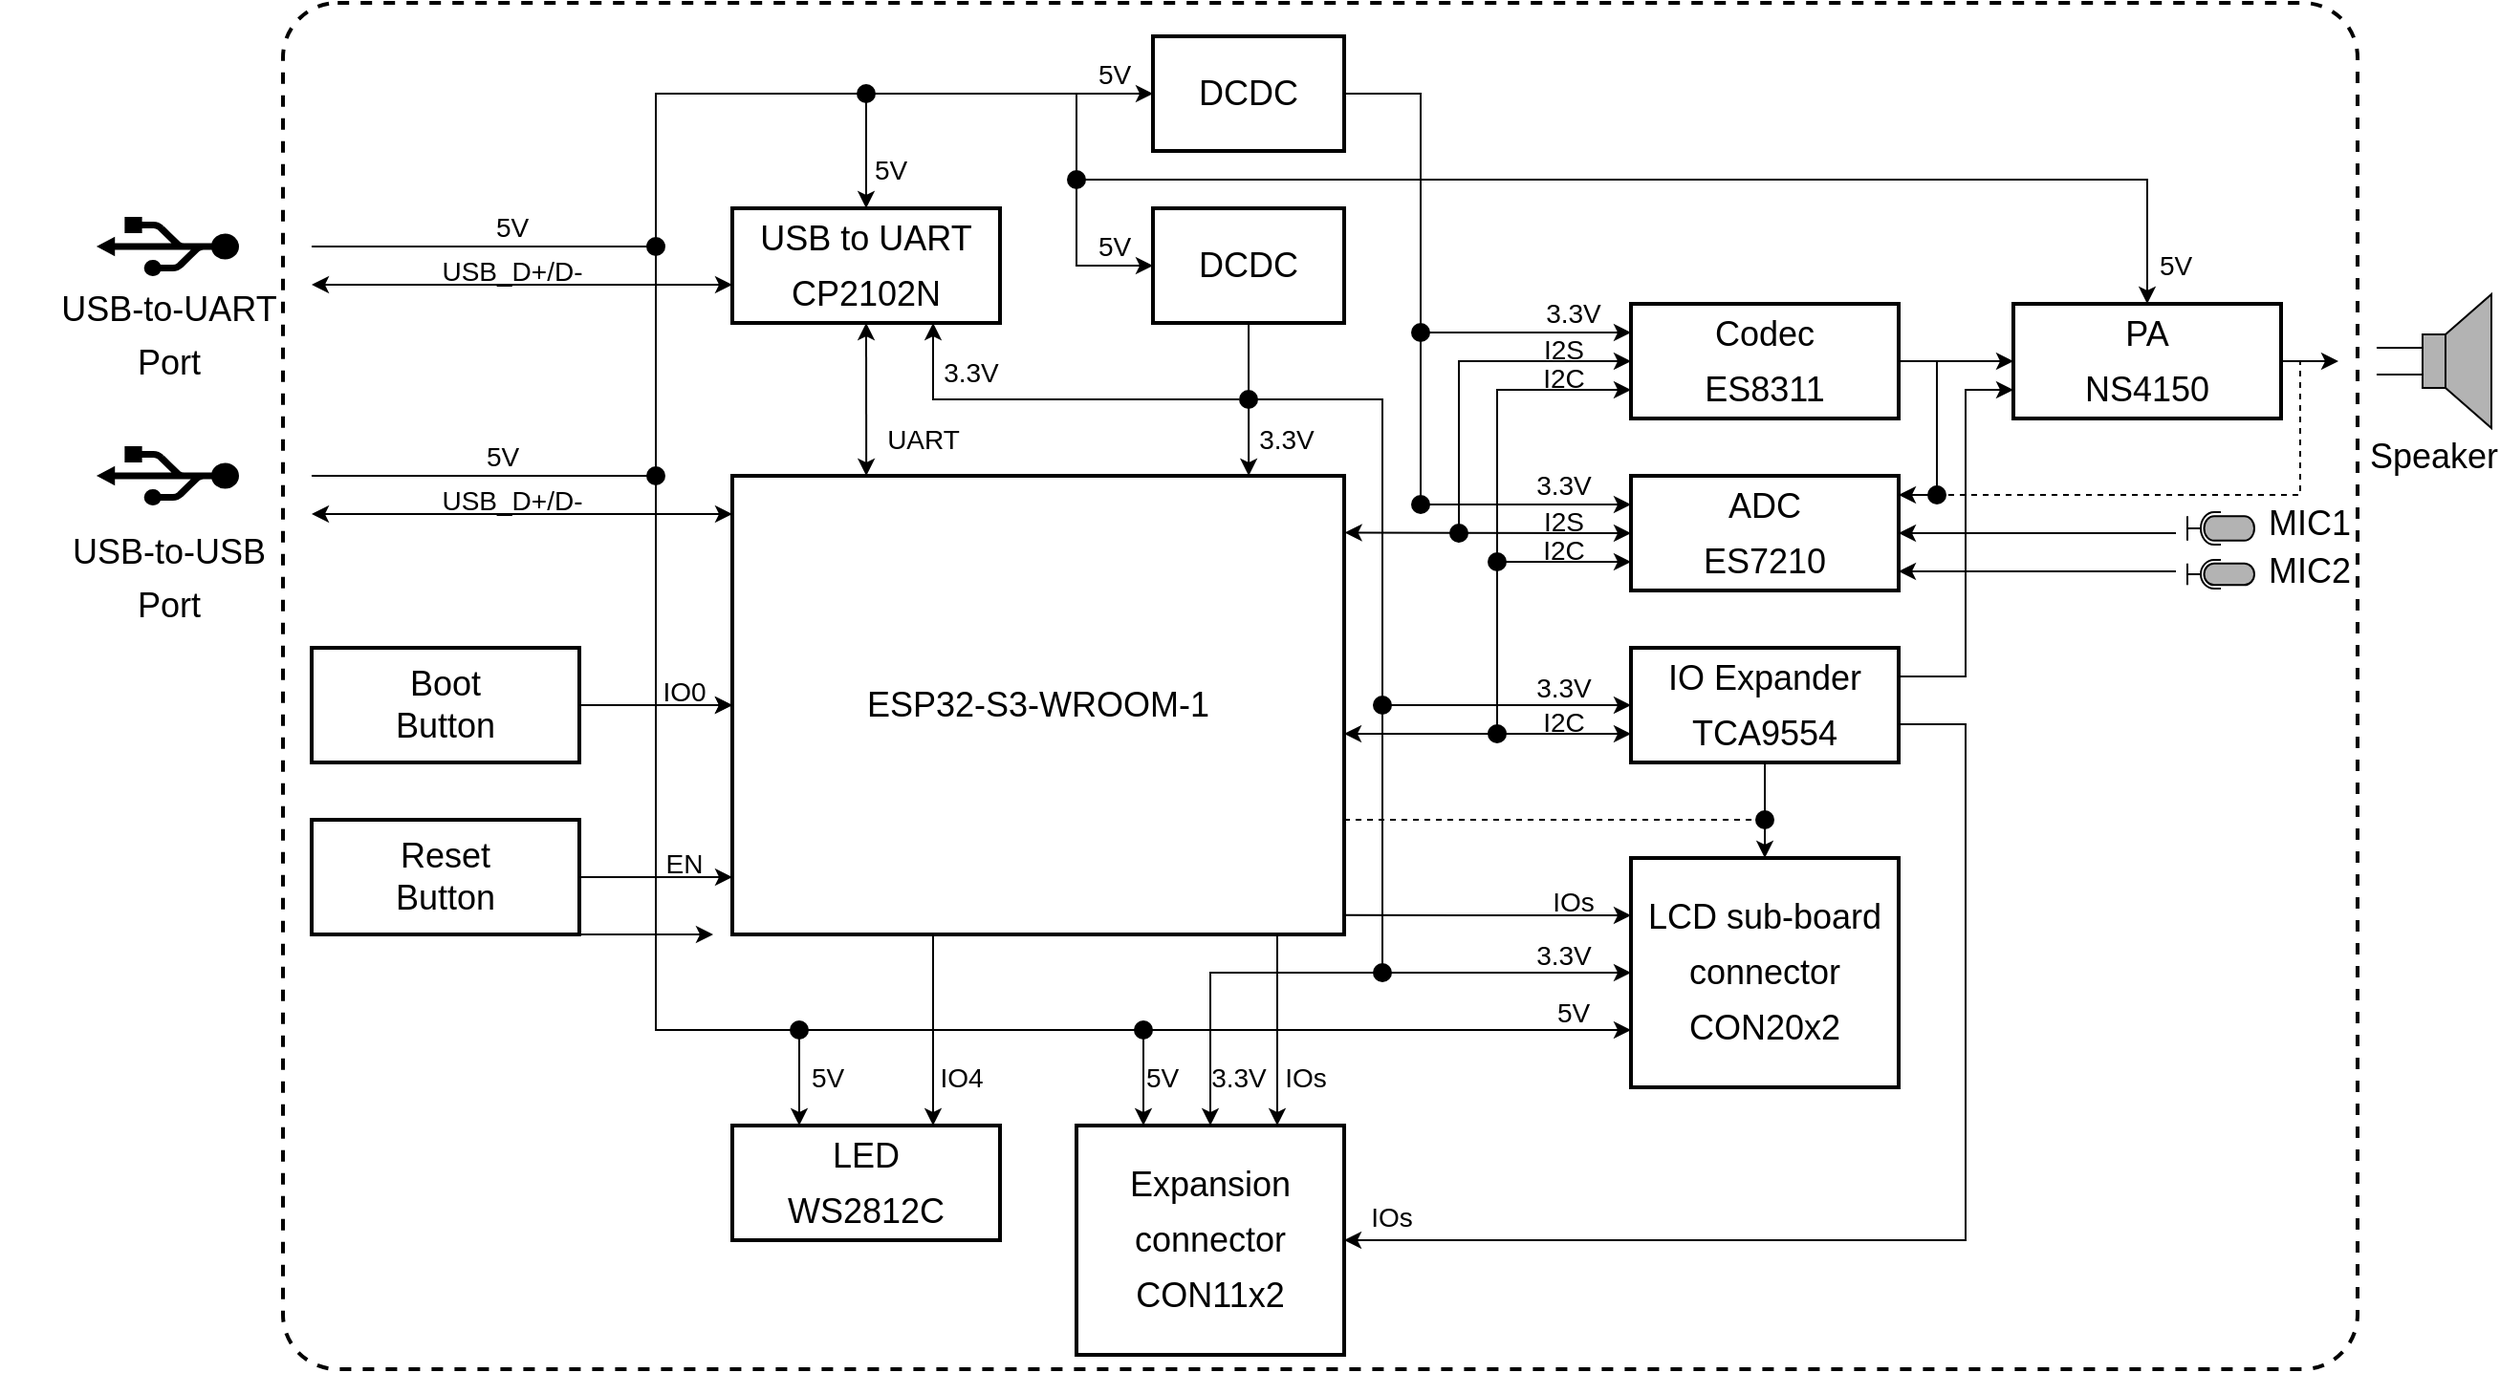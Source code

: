 <mxfile>
    <diagram id="HYrvO5Fi4T7YHE_qCGP1" name="Page-1">
        <mxGraphModel dx="1563" dy="1573" grid="1" gridSize="5" guides="1" tooltips="1" connect="1" arrows="1" fold="1" page="1" pageScale="1" pageWidth="827" pageHeight="1169" background="#ffffff" math="0" shadow="0">
            <root>
                <mxCell id="0"/>
                <mxCell id="1" parent="0"/>
                <mxCell id="164" value="" style="rounded=1;whiteSpace=wrap;html=1;shadow=0;labelBackgroundColor=#FFFFFF;labelBorderColor=default;sketch=0;fontSize=23;fontColor=#000000;strokeColor=#000000;strokeWidth=2;fillColor=none;dashed=1;arcSize=4;" vertex="1" parent="1">
                    <mxGeometry x="5" y="-87.5" width="1085" height="715" as="geometry"/>
                </mxCell>
                <mxCell id="2" value="&lt;font style=&quot;font-size: 18px&quot;&gt;ESP32-S3-WROOM-1&lt;/font&gt;" style="rounded=0;whiteSpace=wrap;html=1;fontColor=#000000;fillColor=#FFFFFF;strokeColor=#000000;strokeWidth=2;" parent="1" vertex="1">
                    <mxGeometry x="240" y="160" width="320" height="240" as="geometry"/>
                </mxCell>
                <mxCell id="4" value="&lt;font style=&quot;font-size: 18px ; line-height: 1.6&quot;&gt;Expansion connector&lt;br&gt;CON11x2&lt;br&gt;&lt;/font&gt;" style="rounded=0;whiteSpace=wrap;html=1;fontColor=#000000;fillColor=#FFFFFF;strokeColor=#000000;strokeWidth=2;" vertex="1" parent="1">
                    <mxGeometry x="420" y="500" width="140" height="120" as="geometry"/>
                </mxCell>
                <mxCell id="6" value="&lt;font style=&quot;font-size: 18px ; line-height: 1.6&quot;&gt;LED&lt;br&gt;WS2812C&lt;br&gt;&lt;/font&gt;" style="rounded=0;whiteSpace=wrap;html=1;fontColor=#000000;fillColor=#FFFFFF;strokeColor=#000000;strokeWidth=2;" vertex="1" parent="1">
                    <mxGeometry x="240" y="500" width="140" height="60" as="geometry"/>
                </mxCell>
                <mxCell id="95" style="edgeStyle=none;html=1;exitX=1;exitY=0.5;exitDx=0;exitDy=0;entryX=0;entryY=0.875;entryDx=0;entryDy=0;entryPerimeter=0;fontSize=18;fontColor=#000000;" edge="1" parent="1">
                    <mxGeometry relative="1" as="geometry">
                        <mxPoint x="110" y="400" as="sourcePoint"/>
                        <mxPoint x="230" y="400" as="targetPoint"/>
                    </mxGeometry>
                </mxCell>
                <mxCell id="149" style="edgeStyle=none;rounded=0;html=1;entryX=0;entryY=0.875;entryDx=0;entryDy=0;entryPerimeter=0;fontSize=23;fontColor=#000000;startArrow=none;startFill=0;strokeColor=#000000;" edge="1" parent="1" source="8" target="2">
                    <mxGeometry relative="1" as="geometry"/>
                </mxCell>
                <mxCell id="8" value="&lt;font style=&quot;font-size: 18px&quot;&gt;Reset&lt;br&gt;Button&lt;br&gt;&lt;/font&gt;" style="rounded=0;whiteSpace=wrap;html=1;fontColor=#000000;fillColor=#FFFFFF;strokeColor=#000000;strokeWidth=2;" vertex="1" parent="1">
                    <mxGeometry x="20" y="340" width="140" height="60" as="geometry"/>
                </mxCell>
                <mxCell id="93" style="edgeStyle=none;html=1;exitX=1;exitY=0.5;exitDx=0;exitDy=0;entryX=0;entryY=0.5;entryDx=0;entryDy=0;fontSize=18;fontColor=#000000;" edge="1" parent="1" source="9" target="2">
                    <mxGeometry relative="1" as="geometry"/>
                </mxCell>
                <mxCell id="148" style="edgeStyle=none;rounded=0;html=1;fontSize=23;fontColor=#000000;startArrow=none;startFill=0;strokeColor=#000000;" edge="1" parent="1" source="9">
                    <mxGeometry relative="1" as="geometry">
                        <mxPoint x="240" y="280" as="targetPoint"/>
                    </mxGeometry>
                </mxCell>
                <mxCell id="9" value="&lt;font style=&quot;font-size: 18px&quot;&gt;Boot&lt;br&gt;Button&lt;br&gt;&lt;/font&gt;" style="rounded=0;whiteSpace=wrap;html=1;fillColor=#FFFFFF;strokeColor=#000000;fontColor=#000000;strokeWidth=2;" vertex="1" parent="1">
                    <mxGeometry x="20" y="250" width="140" height="60" as="geometry"/>
                </mxCell>
                <mxCell id="12" value="&lt;font style=&quot;font-size: 18px ; line-height: 1.6&quot;&gt;USB to UART&lt;br&gt;CP2102N&lt;br&gt;&lt;/font&gt;" style="rounded=0;whiteSpace=wrap;html=1;fontColor=#000000;fillColor=#FFFFFF;strokeColor=#000000;strokeWidth=2;" vertex="1" parent="1">
                    <mxGeometry x="240" y="20" width="140" height="60" as="geometry"/>
                </mxCell>
                <mxCell id="118" style="edgeStyle=none;rounded=0;html=1;entryX=0;entryY=0.5;entryDx=0;entryDy=0;fontSize=18;fontColor=#000000;startArrow=none;startFill=0;strokeColor=#000000;" edge="1" parent="1" source="13" target="75">
                    <mxGeometry relative="1" as="geometry"/>
                </mxCell>
                <mxCell id="13" value="&lt;font style=&quot;font-size: 18px ; line-height: 1.6&quot;&gt;Codec&lt;br&gt;ES8311&lt;br&gt;&lt;/font&gt;" style="rounded=0;whiteSpace=wrap;html=1;fontColor=#000000;fillColor=#FFFFFF;strokeColor=#000000;strokeWidth=2;" vertex="1" parent="1">
                    <mxGeometry x="710" y="70" width="140" height="60" as="geometry"/>
                </mxCell>
                <mxCell id="74" value="&lt;font style=&quot;font-size: 18px ; line-height: 1.6&quot;&gt;ADC&lt;br&gt;ES7210&lt;br&gt;&lt;/font&gt;" style="rounded=0;whiteSpace=wrap;html=1;fontColor=#000000;fillColor=#FFFFFF;strokeColor=#000000;strokeWidth=2;" vertex="1" parent="1">
                    <mxGeometry x="710" y="160" width="140" height="60" as="geometry"/>
                </mxCell>
                <mxCell id="138" style="edgeStyle=none;rounded=0;html=1;fontSize=23;fontColor=#000000;startArrow=none;startFill=0;strokeColor=#000000;" edge="1" parent="1" source="75">
                    <mxGeometry relative="1" as="geometry">
                        <mxPoint x="1080" y="100" as="targetPoint"/>
                    </mxGeometry>
                </mxCell>
                <mxCell id="75" value="&lt;font style=&quot;font-size: 18px ; line-height: 1.6&quot;&gt;PA&lt;br&gt;NS4150&lt;br&gt;&lt;/font&gt;" style="rounded=0;whiteSpace=wrap;html=1;fontColor=#000000;fillColor=#FFFFFF;strokeColor=#000000;strokeWidth=2;" vertex="1" parent="1">
                    <mxGeometry x="910" y="70" width="140" height="60" as="geometry"/>
                </mxCell>
                <mxCell id="77" value="" style="pointerEvents=1;verticalLabelPosition=bottom;shadow=0;dashed=0;align=center;html=1;verticalAlign=top;shape=mxgraph.electrical.electro-mechanical.loudspeaker;fontSize=18;fontColor=#000000;fillColor=#B3B3B3;strokeColor=#000000;" vertex="1" parent="1">
                    <mxGeometry x="1100" y="65" width="60" height="70" as="geometry"/>
                </mxCell>
                <mxCell id="121" style="edgeStyle=none;rounded=0;html=1;fontSize=18;fontColor=#000000;startArrow=none;startFill=0;strokeColor=#000000;" edge="1" parent="1">
                    <mxGeometry relative="1" as="geometry">
                        <mxPoint x="995" y="190" as="sourcePoint"/>
                        <mxPoint x="850" y="190" as="targetPoint"/>
                        <Array as="points">
                            <mxPoint x="980" y="190"/>
                            <mxPoint x="970" y="190"/>
                        </Array>
                    </mxGeometry>
                </mxCell>
                <mxCell id="80" value="" style="html=1;verticalLabelPosition=top;align=center;labelBackgroundColor=#ffffff;verticalAlign=bottom;strokeWidth=1;shadow=0;dashed=0;shape=mxgraph.ios7.icons.microphone;fontSize=18;fontColor=#000000;strokeColor=#000000;fillColor=#B3B3B3;labelPosition=center;rotation=90;" vertex="1" parent="1">
                    <mxGeometry x="1010" y="170" width="17" height="35" as="geometry"/>
                </mxCell>
                <mxCell id="122" style="edgeStyle=none;rounded=0;html=1;fontSize=18;fontColor=#000000;startArrow=none;startFill=0;strokeColor=#000000;" edge="1" parent="1">
                    <mxGeometry relative="1" as="geometry">
                        <mxPoint x="990" y="210" as="sourcePoint"/>
                        <mxPoint x="850" y="210" as="targetPoint"/>
                        <Array as="points">
                            <mxPoint x="995" y="210"/>
                            <mxPoint x="990" y="210"/>
                            <mxPoint x="940" y="210"/>
                        </Array>
                    </mxGeometry>
                </mxCell>
                <mxCell id="82" value="" style="html=1;verticalLabelPosition=middle;align=left;labelBackgroundColor=#ffffff;verticalAlign=middle;strokeWidth=1;shadow=0;dashed=0;shape=mxgraph.ios7.icons.microphone;fontSize=18;fontColor=#000000;strokeColor=#000000;fillColor=#B3B3B3;sketch=0;labelPosition=right;rotation=90;" vertex="1" parent="1">
                    <mxGeometry x="1011" y="194" width="15" height="35" as="geometry"/>
                </mxCell>
                <mxCell id="129" style="edgeStyle=none;rounded=0;html=1;exitX=1;exitY=0.25;exitDx=0;exitDy=0;entryX=0;entryY=0.75;entryDx=0;entryDy=0;fontSize=18;fontColor=#000000;startArrow=none;startFill=0;strokeColor=#000000;" edge="1" parent="1" source="83" target="75">
                    <mxGeometry relative="1" as="geometry">
                        <Array as="points">
                            <mxPoint x="885" y="265"/>
                            <mxPoint x="885" y="115"/>
                        </Array>
                    </mxGeometry>
                </mxCell>
                <mxCell id="83" value="&lt;font style=&quot;font-size: 18px ; line-height: 1.6&quot;&gt;IO Expander&lt;br&gt;TCA9554&lt;br&gt;&lt;/font&gt;" style="rounded=0;whiteSpace=wrap;html=1;fontColor=#000000;fillColor=#FFFFFF;strokeColor=#000000;strokeWidth=2;" vertex="1" parent="1">
                    <mxGeometry x="710" y="250" width="140" height="60" as="geometry"/>
                </mxCell>
                <mxCell id="84" value="&lt;font style=&quot;font-size: 18px ; line-height: 1.6&quot;&gt;LCD sub-board connector&lt;br&gt;CON20x2&lt;br&gt;&lt;/font&gt;" style="rounded=0;whiteSpace=wrap;html=1;fontColor=#000000;fillColor=#FFFFFF;strokeColor=#000000;strokeWidth=2;" vertex="1" parent="1">
                    <mxGeometry x="710" y="360" width="140" height="120" as="geometry"/>
                </mxCell>
                <mxCell id="157" style="edgeStyle=none;rounded=0;html=1;fontSize=23;fontColor=#000000;startArrow=none;startFill=0;strokeColor=#000000;entryX=0.844;entryY=0;entryDx=0;entryDy=0;entryPerimeter=0;" edge="1" parent="1" source="96" target="2">
                    <mxGeometry relative="1" as="geometry">
                        <mxPoint x="510" y="150" as="targetPoint"/>
                    </mxGeometry>
                </mxCell>
                <mxCell id="96" value="&lt;font style=&quot;font-size: 18px ; line-height: 1.6&quot;&gt;DCDC&lt;br&gt;&lt;/font&gt;" style="rounded=0;whiteSpace=wrap;html=1;fontColor=#000000;fillColor=#FFFFFF;strokeColor=#000000;strokeWidth=2;" vertex="1" parent="1">
                    <mxGeometry x="460" y="20" width="100" height="60" as="geometry"/>
                </mxCell>
                <mxCell id="97" value="&lt;font style=&quot;font-size: 18px ; line-height: 1.6&quot;&gt;DCDC&lt;br&gt;&lt;/font&gt;" style="rounded=0;whiteSpace=wrap;html=1;fontColor=#000000;fillColor=#FFFFFF;strokeColor=#000000;strokeWidth=2;" vertex="1" parent="1">
                    <mxGeometry x="460" y="-70" width="100" height="60" as="geometry"/>
                </mxCell>
                <mxCell id="92" value="" style="shape=mxgraph.signs.tech.usb;html=1;pointerEvents=1;verticalLabelPosition=middle;verticalAlign=middle;align=right;labelBackgroundColor=none;fontSize=18;rotation=-90;labelPosition=left;fontColor=#000000;strokeColor=#000000;fillColor=#000000;" vertex="1" parent="1">
                    <mxGeometry x="-70" y="123.5" width="30" height="73" as="geometry"/>
                </mxCell>
                <mxCell id="104" value="" style="endArrow=classic;html=1;fontSize=18;fontColor=#000000;strokeColor=#000000;entryX=0;entryY=0.125;entryDx=0;entryDy=0;entryPerimeter=0;startArrow=classic;startFill=1;" edge="1" parent="1">
                    <mxGeometry width="50" height="50" relative="1" as="geometry">
                        <mxPoint x="20" y="60" as="sourcePoint"/>
                        <mxPoint x="240" y="60.0" as="targetPoint"/>
                    </mxGeometry>
                </mxCell>
                <mxCell id="105" value="" style="endArrow=classic;html=1;fontSize=18;fontColor=#000000;strokeColor=#000000;entryX=0;entryY=0.125;entryDx=0;entryDy=0;entryPerimeter=0;startArrow=classic;startFill=1;" edge="1" parent="1">
                    <mxGeometry width="50" height="50" relative="1" as="geometry">
                        <mxPoint x="20" y="180" as="sourcePoint"/>
                        <mxPoint x="240" y="180" as="targetPoint"/>
                    </mxGeometry>
                </mxCell>
                <mxCell id="107" value="" style="endArrow=classic;startArrow=classic;html=1;fontSize=18;fontColor=#000000;strokeColor=#000000;exitX=0.219;exitY=0;exitDx=0;exitDy=0;exitPerimeter=0;" edge="1" parent="1" source="2">
                    <mxGeometry width="50" height="50" relative="1" as="geometry">
                        <mxPoint x="260" y="130" as="sourcePoint"/>
                        <mxPoint x="310" y="80" as="targetPoint"/>
                    </mxGeometry>
                </mxCell>
                <mxCell id="111" value="" style="endArrow=classic;startArrow=classic;html=1;fontSize=18;fontColor=#000000;strokeColor=#000000;entryX=0;entryY=0.75;entryDx=0;entryDy=0;" edge="1" parent="1" target="83">
                    <mxGeometry width="50" height="50" relative="1" as="geometry">
                        <mxPoint x="560" y="295" as="sourcePoint"/>
                        <mxPoint x="680" y="290" as="targetPoint"/>
                    </mxGeometry>
                </mxCell>
                <mxCell id="114" value="" style="endArrow=classic;html=1;rounded=0;fontSize=18;fontColor=#000000;strokeColor=#000000;entryX=0;entryY=0.75;entryDx=0;entryDy=0;" edge="1" parent="1" target="74">
                    <mxGeometry width="50" height="50" relative="1" as="geometry">
                        <mxPoint x="640" y="295" as="sourcePoint"/>
                        <mxPoint x="710" y="210" as="targetPoint"/>
                        <Array as="points">
                            <mxPoint x="640" y="205"/>
                            <mxPoint x="670" y="205"/>
                        </Array>
                    </mxGeometry>
                </mxCell>
                <mxCell id="115" value="" style="endArrow=classic;html=1;rounded=0;fontSize=18;fontColor=#000000;strokeColor=#000000;entryX=0;entryY=0.75;entryDx=0;entryDy=0;" edge="1" parent="1" target="13">
                    <mxGeometry width="50" height="50" relative="1" as="geometry">
                        <mxPoint x="640" y="210" as="sourcePoint"/>
                        <mxPoint x="705" y="120" as="targetPoint"/>
                        <Array as="points">
                            <mxPoint x="640" y="115"/>
                        </Array>
                    </mxGeometry>
                </mxCell>
                <mxCell id="116" value="" style="endArrow=classic;startArrow=classic;html=1;rounded=0;fontSize=18;fontColor=#000000;strokeColor=#000000;exitX=1.001;exitY=0.124;exitDx=0;exitDy=0;exitPerimeter=0;entryX=0;entryY=0.5;entryDx=0;entryDy=0;" edge="1" parent="1" source="2" target="74">
                    <mxGeometry width="50" height="50" relative="1" as="geometry">
                        <mxPoint x="560" y="184" as="sourcePoint"/>
                        <mxPoint x="705" y="190" as="targetPoint"/>
                    </mxGeometry>
                </mxCell>
                <mxCell id="117" value="" style="endArrow=classic;html=1;rounded=0;fontSize=18;fontColor=#000000;strokeColor=#000000;entryX=0;entryY=0.5;entryDx=0;entryDy=0;" edge="1" parent="1" target="13">
                    <mxGeometry width="50" height="50" relative="1" as="geometry">
                        <mxPoint x="620" y="190" as="sourcePoint"/>
                        <mxPoint x="620" y="130" as="targetPoint"/>
                        <Array as="points">
                            <mxPoint x="620" y="100"/>
                        </Array>
                    </mxGeometry>
                </mxCell>
                <mxCell id="119" value="" style="endArrow=classic;html=1;rounded=0;fontSize=18;fontColor=#000000;strokeColor=#000000;startArrow=none;" edge="1" parent="1" source="189">
                    <mxGeometry width="50" height="50" relative="1" as="geometry">
                        <mxPoint x="870" y="100" as="sourcePoint"/>
                        <mxPoint x="850" y="170" as="targetPoint"/>
                        <Array as="points">
                            <mxPoint x="870" y="140"/>
                            <mxPoint x="870" y="170"/>
                        </Array>
                    </mxGeometry>
                </mxCell>
                <mxCell id="124" value="" style="endArrow=none;dashed=1;html=1;rounded=0;fontSize=18;fontColor=#000000;strokeColor=#000000;" edge="1" parent="1">
                    <mxGeometry width="50" height="50" relative="1" as="geometry">
                        <mxPoint x="870" y="170" as="sourcePoint"/>
                        <mxPoint x="1060" y="100" as="targetPoint"/>
                        <Array as="points">
                            <mxPoint x="1060" y="170"/>
                        </Array>
                    </mxGeometry>
                </mxCell>
                <mxCell id="136" value="" style="shape=ellipse;fillColor=#000000;strokeColor=none;html=1;sketch=0;shadow=0;labelBackgroundColor=#FFFFFF;labelBorderColor=default;fontSize=23;fontColor=#000000;" vertex="1" parent="1">
                    <mxGeometry x="595" y="80" width="10" height="10" as="geometry"/>
                </mxCell>
                <mxCell id="140" value="" style="endArrow=classic;html=1;rounded=0;fontSize=23;fontColor=#000000;strokeColor=#000000;entryX=0;entryY=0.25;entryDx=0;entryDy=0;exitX=1.001;exitY=0.958;exitDx=0;exitDy=0;exitPerimeter=0;" edge="1" parent="1" source="2" target="84">
                    <mxGeometry width="50" height="50" relative="1" as="geometry">
                        <mxPoint x="560" y="380" as="sourcePoint"/>
                        <mxPoint x="710" y="380" as="targetPoint"/>
                    </mxGeometry>
                </mxCell>
                <mxCell id="141" value="" style="endArrow=classic;html=1;rounded=0;fontSize=23;fontColor=#000000;strokeColor=#000000;entryX=0.5;entryY=0;entryDx=0;entryDy=0;" edge="1" parent="1" target="84">
                    <mxGeometry width="50" height="50" relative="1" as="geometry">
                        <mxPoint x="780" y="310" as="sourcePoint"/>
                        <mxPoint x="900" y="310.04" as="targetPoint"/>
                    </mxGeometry>
                </mxCell>
                <mxCell id="142" value="" style="endArrow=none;dashed=1;html=1;rounded=0;fontSize=23;fontColor=#000000;strokeColor=#000000;exitX=1;exitY=0.75;exitDx=0;exitDy=0;" edge="1" parent="1" source="2" target="182">
                    <mxGeometry width="50" height="50" relative="1" as="geometry">
                        <mxPoint x="560" y="339.5" as="sourcePoint"/>
                        <mxPoint x="770" y="340" as="targetPoint"/>
                    </mxGeometry>
                </mxCell>
                <mxCell id="143" value="" style="endArrow=classic;html=1;rounded=0;fontSize=23;fontColor=#000000;strokeColor=#000000;entryX=1;entryY=0.5;entryDx=0;entryDy=0;" edge="1" parent="1" target="4">
                    <mxGeometry width="50" height="50" relative="1" as="geometry">
                        <mxPoint x="850" y="290" as="sourcePoint"/>
                        <mxPoint x="940" y="290.04" as="targetPoint"/>
                        <Array as="points">
                            <mxPoint x="850" y="290"/>
                            <mxPoint x="885" y="290"/>
                            <mxPoint x="885" y="560"/>
                        </Array>
                    </mxGeometry>
                </mxCell>
                <mxCell id="146" value="" style="endArrow=classic;html=1;rounded=0;fontSize=23;fontColor=#000000;strokeColor=#000000;entryX=0.75;entryY=0;entryDx=0;entryDy=0;exitX=0.25;exitY=1;exitDx=0;exitDy=0;" edge="1" parent="1" source="2" target="6">
                    <mxGeometry width="50" height="50" relative="1" as="geometry">
                        <mxPoint x="310" y="410" as="sourcePoint"/>
                        <mxPoint x="380" y="420" as="targetPoint"/>
                        <Array as="points">
                            <mxPoint x="345" y="400"/>
                        </Array>
                    </mxGeometry>
                </mxCell>
                <mxCell id="147" value="" style="endArrow=classic;html=1;rounded=0;fontSize=23;fontColor=#000000;strokeColor=#000000;entryX=0.75;entryY=0;entryDx=0;entryDy=0;exitX=0.75;exitY=1;exitDx=0;exitDy=0;" edge="1" parent="1" source="2" target="4">
                    <mxGeometry width="50" height="50" relative="1" as="geometry">
                        <mxPoint x="430" y="430" as="sourcePoint"/>
                        <mxPoint x="470" y="430" as="targetPoint"/>
                        <Array as="points">
                            <mxPoint x="490" y="400"/>
                            <mxPoint x="525" y="400"/>
                        </Array>
                    </mxGeometry>
                </mxCell>
                <mxCell id="150" value="" style="endArrow=classic;html=1;rounded=0;fontSize=23;fontColor=#000000;strokeColor=#000000;entryX=0;entryY=0.5;entryDx=0;entryDy=0;" edge="1" parent="1" target="96">
                    <mxGeometry width="50" height="50" relative="1" as="geometry">
                        <mxPoint x="20" y="160" as="sourcePoint"/>
                        <mxPoint x="30" y="110" as="targetPoint"/>
                        <Array as="points">
                            <mxPoint x="200" y="160"/>
                            <mxPoint x="200" y="-40"/>
                            <mxPoint x="420" y="-40"/>
                            <mxPoint x="420" y="50"/>
                        </Array>
                    </mxGeometry>
                </mxCell>
                <mxCell id="151" value="" style="endArrow=none;html=1;rounded=0;fontSize=23;fontColor=#000000;strokeColor=#000000;" edge="1" parent="1">
                    <mxGeometry width="50" height="50" relative="1" as="geometry">
                        <mxPoint x="20" y="40" as="sourcePoint"/>
                        <mxPoint x="200" y="40" as="targetPoint"/>
                    </mxGeometry>
                </mxCell>
                <mxCell id="152" value="" style="endArrow=classic;html=1;rounded=0;fontSize=23;fontColor=#000000;strokeColor=#000000;entryX=0;entryY=0.5;entryDx=0;entryDy=0;" edge="1" parent="1" target="97">
                    <mxGeometry width="50" height="50" relative="1" as="geometry">
                        <mxPoint x="420" y="-40" as="sourcePoint"/>
                        <mxPoint x="470" y="-90" as="targetPoint"/>
                    </mxGeometry>
                </mxCell>
                <mxCell id="153" value="" style="endArrow=classic;html=1;rounded=0;fontSize=23;fontColor=#000000;strokeColor=#000000;entryX=0;entryY=0.25;entryDx=0;entryDy=0;" edge="1" parent="1" target="74">
                    <mxGeometry width="50" height="50" relative="1" as="geometry">
                        <mxPoint x="560" y="-40" as="sourcePoint"/>
                        <mxPoint x="705" y="175" as="targetPoint"/>
                        <Array as="points">
                            <mxPoint x="600" y="-40"/>
                            <mxPoint x="600" y="175"/>
                        </Array>
                    </mxGeometry>
                </mxCell>
                <mxCell id="154" value="" style="endArrow=classic;html=1;rounded=0;fontSize=23;fontColor=#000000;strokeColor=#000000;entryX=0;entryY=0.25;entryDx=0;entryDy=0;" edge="1" parent="1" target="13">
                    <mxGeometry width="50" height="50" relative="1" as="geometry">
                        <mxPoint x="600" y="85" as="sourcePoint"/>
                        <mxPoint x="650" y="30" as="targetPoint"/>
                    </mxGeometry>
                </mxCell>
                <mxCell id="158" value="" style="endArrow=classic;html=1;rounded=0;fontSize=23;fontColor=#000000;strokeColor=#000000;entryX=0;entryY=0.75;entryDx=0;entryDy=0;" edge="1" parent="1" target="84">
                    <mxGeometry width="50" height="50" relative="1" as="geometry">
                        <mxPoint x="200" y="160" as="sourcePoint"/>
                        <mxPoint x="250" y="110" as="targetPoint"/>
                        <Array as="points">
                            <mxPoint x="200" y="450"/>
                        </Array>
                    </mxGeometry>
                </mxCell>
                <mxCell id="159" value="" style="endArrow=classic;html=1;rounded=0;fontSize=23;fontColor=#000000;strokeColor=#000000;entryX=0.25;entryY=0;entryDx=0;entryDy=0;" edge="1" parent="1" target="6">
                    <mxGeometry width="50" height="50" relative="1" as="geometry">
                        <mxPoint x="275" y="450" as="sourcePoint"/>
                        <mxPoint x="230" y="495" as="targetPoint"/>
                    </mxGeometry>
                </mxCell>
                <mxCell id="160" value="" style="endArrow=classic;html=1;rounded=0;fontSize=23;fontColor=#000000;strokeColor=#000000;entryX=0.25;entryY=0;entryDx=0;entryDy=0;" edge="1" parent="1" target="4">
                    <mxGeometry width="50" height="50" relative="1" as="geometry">
                        <mxPoint x="455" y="450" as="sourcePoint"/>
                        <mxPoint x="425" y="480" as="targetPoint"/>
                    </mxGeometry>
                </mxCell>
                <mxCell id="161" value="" style="endArrow=classic;html=1;rounded=0;fontSize=23;fontColor=#000000;strokeColor=#000000;entryX=0.5;entryY=0;entryDx=0;entryDy=0;" edge="1" parent="1" target="4">
                    <mxGeometry width="50" height="50" relative="1" as="geometry">
                        <mxPoint x="510" y="120" as="sourcePoint"/>
                        <mxPoint x="595" y="415" as="targetPoint"/>
                        <Array as="points">
                            <mxPoint x="580" y="120"/>
                            <mxPoint x="580" y="420"/>
                            <mxPoint x="490" y="420"/>
                        </Array>
                    </mxGeometry>
                </mxCell>
                <mxCell id="162" value="" style="endArrow=classic;html=1;rounded=0;fontSize=23;fontColor=#000000;strokeColor=#000000;entryX=0;entryY=0.5;entryDx=0;entryDy=0;" edge="1" parent="1" target="84">
                    <mxGeometry width="50" height="50" relative="1" as="geometry">
                        <mxPoint x="580" y="420" as="sourcePoint"/>
                        <mxPoint x="630" y="370" as="targetPoint"/>
                    </mxGeometry>
                </mxCell>
                <mxCell id="163" value="" style="endArrow=classic;html=1;rounded=0;fontSize=23;fontColor=#000000;strokeColor=#000000;entryX=0;entryY=0.5;entryDx=0;entryDy=0;" edge="1" parent="1" target="83">
                    <mxGeometry width="50" height="50" relative="1" as="geometry">
                        <mxPoint x="580" y="280" as="sourcePoint"/>
                        <mxPoint x="630" y="220" as="targetPoint"/>
                    </mxGeometry>
                </mxCell>
                <mxCell id="165" value="&lt;font style=&quot;font-size: 18px&quot;&gt;USB-to-UART&lt;br&gt;Port&lt;/font&gt;" style="text;html=1;strokeColor=none;fillColor=none;align=center;verticalAlign=middle;whiteSpace=wrap;rounded=0;shadow=0;dashed=1;labelBackgroundColor=none;labelBorderColor=none;sketch=0;fontSize=23;fontColor=#000000;" vertex="1" parent="1">
                    <mxGeometry x="-142.5" y="70" width="175" height="30" as="geometry"/>
                </mxCell>
                <mxCell id="166" value="&lt;font style=&quot;font-size: 18px&quot;&gt;USB-to-USB&lt;br&gt;Port&lt;/font&gt;" style="text;html=1;strokeColor=none;fillColor=none;align=center;verticalAlign=middle;whiteSpace=wrap;rounded=0;shadow=0;dashed=1;labelBackgroundColor=none;labelBorderColor=none;sketch=0;fontSize=23;fontColor=#000000;" vertex="1" parent="1">
                    <mxGeometry x="-142.5" y="196.5" width="175" height="30" as="geometry"/>
                </mxCell>
                <mxCell id="167" value="5V" style="text;html=1;strokeColor=none;fillColor=none;align=center;verticalAlign=middle;whiteSpace=wrap;rounded=0;shadow=0;dashed=1;labelBackgroundColor=none;labelBorderColor=none;sketch=0;fontSize=14;fontColor=#000000;" vertex="1" parent="1">
                    <mxGeometry x="425" y="-65" width="30" height="30" as="geometry"/>
                </mxCell>
                <mxCell id="172" value="" style="shape=ellipse;fillColor=#000000;strokeColor=none;html=1;sketch=0;shadow=0;labelBackgroundColor=#FFFFFF;labelBorderColor=default;fontSize=23;fontColor=#000000;" vertex="1" parent="1">
                    <mxGeometry x="195" y="35" width="10" height="10" as="geometry"/>
                </mxCell>
                <mxCell id="176" value="" style="shape=ellipse;fillColor=#000000;strokeColor=none;html=1;sketch=0;shadow=0;labelBackgroundColor=#FFFFFF;labelBorderColor=default;fontSize=20;fontColor=#000000;" vertex="1" parent="1">
                    <mxGeometry x="195" y="155" width="10" height="10" as="geometry"/>
                </mxCell>
                <mxCell id="177" value="" style="shape=ellipse;fillColor=#000000;strokeColor=none;html=1;sketch=0;shadow=0;labelBackgroundColor=#FFFFFF;labelBorderColor=default;fontSize=23;fontColor=#000000;" vertex="1" parent="1">
                    <mxGeometry x="270" y="445" width="10" height="10" as="geometry"/>
                </mxCell>
                <mxCell id="179" value="" style="shape=ellipse;fillColor=#000000;strokeColor=none;html=1;sketch=0;shadow=0;labelBackgroundColor=#FFFFFF;labelBorderColor=default;fontSize=23;fontColor=#000000;" vertex="1" parent="1">
                    <mxGeometry x="450" y="445" width="10" height="10" as="geometry"/>
                </mxCell>
                <mxCell id="180" value="" style="shape=ellipse;fillColor=#000000;strokeColor=none;html=1;sketch=0;shadow=0;labelBackgroundColor=#FFFFFF;labelBorderColor=default;fontSize=23;fontColor=#000000;" vertex="1" parent="1">
                    <mxGeometry x="575" y="415" width="10" height="10" as="geometry"/>
                </mxCell>
                <mxCell id="182" value="" style="shape=ellipse;fillColor=#000000;strokeColor=none;html=1;sketch=0;shadow=0;labelBackgroundColor=#FFFFFF;labelBorderColor=default;fontSize=23;fontColor=#000000;" vertex="1" parent="1">
                    <mxGeometry x="775" y="335" width="10" height="10" as="geometry"/>
                </mxCell>
                <mxCell id="183" value="" style="shape=ellipse;fillColor=#000000;strokeColor=none;html=1;sketch=0;shadow=0;labelBackgroundColor=#FFFFFF;labelBorderColor=default;fontSize=23;fontColor=#000000;" vertex="1" parent="1">
                    <mxGeometry x="635" y="290" width="10" height="10" as="geometry"/>
                </mxCell>
                <mxCell id="184" value="" style="shape=mxgraph.signs.tech.usb;html=1;pointerEvents=1;verticalLabelPosition=middle;verticalAlign=middle;align=right;labelBackgroundColor=none;fontSize=18;rotation=-90;labelPosition=left;fontColor=#000000;strokeColor=#000000;fillColor=#000000;" vertex="1" parent="1">
                    <mxGeometry x="-70" y="3.5" width="30" height="73" as="geometry"/>
                </mxCell>
                <mxCell id="185" value="" style="endArrow=classic;html=1;rounded=0;fontSize=18;fontColor=#000000;strokeColor=#000000;entryX=0.5;entryY=0;entryDx=0;entryDy=0;" edge="1" parent="1" target="75">
                    <mxGeometry width="50" height="50" relative="1" as="geometry">
                        <mxPoint x="420" y="5" as="sourcePoint"/>
                        <mxPoint x="905" y="25" as="targetPoint"/>
                        <Array as="points">
                            <mxPoint x="980" y="5"/>
                        </Array>
                    </mxGeometry>
                </mxCell>
                <mxCell id="186" value="" style="shape=ellipse;fillColor=#000000;strokeColor=none;html=1;sketch=0;shadow=0;labelBackgroundColor=#FFFFFF;labelBorderColor=default;fontSize=23;fontColor=#000000;" vertex="1" parent="1">
                    <mxGeometry x="635" y="200" width="10" height="10" as="geometry"/>
                </mxCell>
                <mxCell id="187" value="" style="shape=ellipse;fillColor=#000000;strokeColor=none;html=1;sketch=0;shadow=0;labelBackgroundColor=#FFFFFF;labelBorderColor=default;fontSize=23;fontColor=#000000;" vertex="1" parent="1">
                    <mxGeometry x="615" y="185" width="10" height="10" as="geometry"/>
                </mxCell>
                <mxCell id="188" value="" style="shape=ellipse;fillColor=#000000;strokeColor=none;html=1;sketch=0;shadow=0;labelBackgroundColor=#FFFFFF;labelBorderColor=default;fontSize=23;fontColor=#000000;" vertex="1" parent="1">
                    <mxGeometry x="575" y="275" width="10" height="10" as="geometry"/>
                </mxCell>
                <mxCell id="189" value="" style="shape=ellipse;fillColor=#000000;strokeColor=none;html=1;sketch=0;shadow=0;labelBackgroundColor=#FFFFFF;labelBorderColor=default;fontSize=23;fontColor=#000000;" vertex="1" parent="1">
                    <mxGeometry x="865" y="165" width="10" height="10" as="geometry"/>
                </mxCell>
                <mxCell id="190" value="" style="endArrow=none;html=1;rounded=0;fontSize=18;fontColor=#000000;strokeColor=#000000;" edge="1" parent="1" target="189">
                    <mxGeometry width="50" height="50" relative="1" as="geometry">
                        <mxPoint x="870" y="100" as="sourcePoint"/>
                        <mxPoint x="850" y="170" as="targetPoint"/>
                        <Array as="points"/>
                    </mxGeometry>
                </mxCell>
                <mxCell id="191" value="" style="shape=ellipse;fillColor=#000000;strokeColor=none;html=1;sketch=0;shadow=0;labelBackgroundColor=#FFFFFF;labelBorderColor=default;fontSize=23;fontColor=#000000;" vertex="1" parent="1">
                    <mxGeometry x="505" y="115" width="10" height="10" as="geometry"/>
                </mxCell>
                <mxCell id="193" value="&lt;font style=&quot;font-size: 14px&quot;&gt;3.3V&lt;/font&gt;" style="text;html=1;strokeColor=none;fillColor=none;align=center;verticalAlign=middle;whiteSpace=wrap;rounded=0;shadow=0;dashed=1;labelBackgroundColor=none;labelBorderColor=none;sketch=0;fontSize=16;fontColor=#000000;" vertex="1" parent="1">
                    <mxGeometry x="660" y="255" width="30" height="30" as="geometry"/>
                </mxCell>
                <mxCell id="197" value="" style="shape=ellipse;fillColor=#000000;strokeColor=none;html=1;sketch=0;shadow=0;labelBackgroundColor=#FFFFFF;labelBorderColor=default;fontSize=23;fontColor=#000000;" vertex="1" parent="1">
                    <mxGeometry x="595" y="170" width="10" height="10" as="geometry"/>
                </mxCell>
                <mxCell id="199" value="3.3V" style="text;html=1;strokeColor=none;fillColor=none;align=center;verticalAlign=middle;whiteSpace=wrap;rounded=0;shadow=0;dashed=1;labelBackgroundColor=none;labelBorderColor=none;sketch=0;fontSize=14;fontColor=#000000;" vertex="1" parent="1">
                    <mxGeometry x="660" y="150" width="30" height="30" as="geometry"/>
                </mxCell>
                <mxCell id="201" value="&lt;font style=&quot;font-size: 14px&quot;&gt;3.3V&lt;/font&gt;" style="text;html=1;strokeColor=none;fillColor=none;align=center;verticalAlign=middle;whiteSpace=wrap;rounded=0;shadow=0;dashed=1;labelBackgroundColor=none;labelBorderColor=none;sketch=0;fontSize=16;fontColor=#000000;" vertex="1" parent="1">
                    <mxGeometry x="515" y="125" width="30" height="30" as="geometry"/>
                </mxCell>
                <mxCell id="202" value="&lt;font style=&quot;font-size: 14px&quot;&gt;3.3V&lt;/font&gt;" style="text;html=1;strokeColor=none;fillColor=none;align=center;verticalAlign=middle;whiteSpace=wrap;rounded=0;shadow=0;dashed=1;labelBackgroundColor=none;labelBorderColor=none;sketch=0;fontSize=16;fontColor=#000000;" vertex="1" parent="1">
                    <mxGeometry x="350" y="90" width="30" height="30" as="geometry"/>
                </mxCell>
                <mxCell id="203" value="" style="shape=ellipse;fillColor=#000000;strokeColor=none;html=1;sketch=0;shadow=0;labelBackgroundColor=#FFFFFF;labelBorderColor=default;fontSize=23;fontColor=#000000;" vertex="1" parent="1">
                    <mxGeometry x="415" width="10" height="10" as="geometry"/>
                </mxCell>
                <mxCell id="205" value="" style="endArrow=classic;html=1;rounded=0;fontSize=14;fontColor=#000000;strokeColor=#000000;entryX=0.75;entryY=1;entryDx=0;entryDy=0;" edge="1" parent="1" source="191" target="12">
                    <mxGeometry width="50" height="50" relative="1" as="geometry">
                        <mxPoint x="210" y="110" as="sourcePoint"/>
                        <mxPoint x="260" y="60" as="targetPoint"/>
                        <Array as="points">
                            <mxPoint x="345" y="120"/>
                        </Array>
                    </mxGeometry>
                </mxCell>
                <mxCell id="208" value="&lt;font style=&quot;font-size: 14px&quot;&gt;3.3V&lt;/font&gt;" style="text;html=1;strokeColor=none;fillColor=none;align=center;verticalAlign=middle;whiteSpace=wrap;rounded=0;shadow=0;dashed=1;labelBackgroundColor=none;labelBorderColor=none;sketch=0;fontSize=16;fontColor=#000000;" vertex="1" parent="1">
                    <mxGeometry x="660" y="395" width="30" height="30" as="geometry"/>
                </mxCell>
                <mxCell id="209" value="&lt;font style=&quot;font-size: 14px&quot;&gt;3.3V&lt;/font&gt;" style="text;html=1;strokeColor=none;fillColor=none;align=center;verticalAlign=middle;whiteSpace=wrap;rounded=0;shadow=0;dashed=1;labelBackgroundColor=none;labelBorderColor=none;sketch=0;fontSize=14;fontColor=#000000;rotation=0;" vertex="1" parent="1">
                    <mxGeometry x="490" y="462.5" width="30" height="25" as="geometry"/>
                </mxCell>
                <mxCell id="211" value="3.3V" style="text;html=1;strokeColor=none;fillColor=none;align=center;verticalAlign=middle;whiteSpace=wrap;rounded=0;shadow=0;dashed=1;labelBackgroundColor=none;labelBorderColor=none;sketch=0;fontSize=14;fontColor=#000000;" vertex="1" parent="1">
                    <mxGeometry x="665" y="60" width="30" height="30" as="geometry"/>
                </mxCell>
                <mxCell id="215" value="5V" style="text;html=1;strokeColor=none;fillColor=none;align=center;verticalAlign=middle;whiteSpace=wrap;rounded=0;shadow=0;dashed=1;labelBackgroundColor=none;labelBorderColor=none;sketch=0;fontSize=14;fontColor=#000000;" vertex="1" parent="1">
                    <mxGeometry x="425" y="25" width="30" height="30" as="geometry"/>
                </mxCell>
                <mxCell id="217" value="5V" style="text;html=1;strokeColor=none;fillColor=none;align=center;verticalAlign=middle;whiteSpace=wrap;rounded=0;shadow=0;dashed=1;labelBackgroundColor=none;labelBorderColor=none;sketch=0;fontSize=14;fontColor=#000000;rotation=0;" vertex="1" parent="1">
                    <mxGeometry x="275" y="460" width="30" height="30" as="geometry"/>
                </mxCell>
                <mxCell id="218" value="5V" style="text;html=1;strokeColor=none;fillColor=none;align=center;verticalAlign=middle;whiteSpace=wrap;rounded=0;shadow=0;dashed=1;labelBackgroundColor=none;labelBorderColor=none;sketch=0;fontSize=14;fontColor=#000000;rotation=0;" vertex="1" parent="1">
                    <mxGeometry x="450" y="460" width="30" height="30" as="geometry"/>
                </mxCell>
                <mxCell id="219" value="" style="endArrow=classic;html=1;rounded=0;fontSize=14;fontColor=#000000;strokeColor=#000000;entryX=0.5;entryY=0;entryDx=0;entryDy=0;" edge="1" parent="1" target="12">
                    <mxGeometry width="50" height="50" relative="1" as="geometry">
                        <mxPoint x="310" y="-40" as="sourcePoint"/>
                        <mxPoint x="410" y="10" as="targetPoint"/>
                    </mxGeometry>
                </mxCell>
                <mxCell id="220" value="5V" style="text;html=1;strokeColor=none;fillColor=none;align=center;verticalAlign=middle;whiteSpace=wrap;rounded=0;shadow=0;dashed=1;labelBackgroundColor=none;labelBorderColor=none;sketch=0;fontSize=14;fontColor=#000000;" vertex="1" parent="1">
                    <mxGeometry x="307.5" y="-15" width="30" height="30" as="geometry"/>
                </mxCell>
                <mxCell id="221" value="" style="shape=ellipse;fillColor=#000000;strokeColor=none;html=1;sketch=0;shadow=0;labelBackgroundColor=#FFFFFF;labelBorderColor=default;fontSize=23;fontColor=#000000;" vertex="1" parent="1">
                    <mxGeometry x="305" y="-45" width="10" height="10" as="geometry"/>
                </mxCell>
                <mxCell id="222" value="5V" style="text;html=1;strokeColor=none;fillColor=none;align=center;verticalAlign=middle;whiteSpace=wrap;rounded=0;shadow=0;dashed=1;labelBackgroundColor=none;labelBorderColor=none;sketch=0;fontSize=14;fontColor=#000000;" vertex="1" parent="1">
                    <mxGeometry x="980" y="35" width="30" height="30" as="geometry"/>
                </mxCell>
                <mxCell id="223" value="&lt;font style=&quot;font-size: 14px&quot;&gt;5V&lt;/font&gt;" style="text;html=1;strokeColor=none;fillColor=none;align=center;verticalAlign=middle;whiteSpace=wrap;rounded=0;shadow=0;dashed=1;labelBackgroundColor=none;labelBorderColor=none;sketch=0;fontSize=16;fontColor=#000000;rotation=0;" vertex="1" parent="1">
                    <mxGeometry x="665" y="425" width="30" height="30" as="geometry"/>
                </mxCell>
                <mxCell id="224" value="&lt;font style=&quot;font-size: 14px&quot;&gt;IOs&lt;/font&gt;" style="text;html=1;strokeColor=none;fillColor=none;align=center;verticalAlign=middle;whiteSpace=wrap;rounded=0;shadow=0;dashed=1;labelBackgroundColor=none;labelBorderColor=none;sketch=0;fontSize=14;fontColor=#000000;rotation=0;" vertex="1" parent="1">
                    <mxGeometry x="525" y="462.5" width="30" height="25" as="geometry"/>
                </mxCell>
                <mxCell id="225" value="&lt;font style=&quot;font-size: 14px&quot;&gt;IOs&lt;/font&gt;" style="text;html=1;strokeColor=none;fillColor=none;align=center;verticalAlign=middle;whiteSpace=wrap;rounded=0;shadow=0;dashed=1;labelBackgroundColor=none;labelBorderColor=none;sketch=0;fontSize=14;fontColor=#000000;rotation=0;" vertex="1" parent="1">
                    <mxGeometry x="570" y="535" width="30" height="25" as="geometry"/>
                </mxCell>
                <mxCell id="226" value="&lt;font style=&quot;font-size: 14px&quot;&gt;IOs&lt;/font&gt;" style="text;html=1;strokeColor=none;fillColor=none;align=center;verticalAlign=middle;whiteSpace=wrap;rounded=0;shadow=0;dashed=1;labelBackgroundColor=none;labelBorderColor=none;sketch=0;fontSize=14;fontColor=#000000;rotation=0;" vertex="1" parent="1">
                    <mxGeometry x="665" y="375" width="30" height="15" as="geometry"/>
                </mxCell>
                <mxCell id="229" value="&lt;font style=&quot;font-size: 14px&quot;&gt;IO0&lt;/font&gt;" style="text;html=1;strokeColor=none;fillColor=none;align=center;verticalAlign=middle;whiteSpace=wrap;rounded=0;shadow=0;dashed=1;labelBackgroundColor=none;labelBorderColor=none;sketch=0;fontSize=14;fontColor=#000000;rotation=0;" vertex="1" parent="1">
                    <mxGeometry x="200" y="260" width="30" height="25" as="geometry"/>
                </mxCell>
                <mxCell id="230" value="&lt;font style=&quot;font-size: 14px&quot;&gt;EN&lt;/font&gt;" style="text;html=1;strokeColor=none;fillColor=none;align=center;verticalAlign=middle;whiteSpace=wrap;rounded=0;shadow=0;dashed=1;labelBackgroundColor=none;labelBorderColor=none;sketch=0;fontSize=14;fontColor=#000000;rotation=0;" vertex="1" parent="1">
                    <mxGeometry x="200" y="350" width="30" height="25" as="geometry"/>
                </mxCell>
                <mxCell id="231" value="&lt;font style=&quot;font-size: 14px&quot;&gt;USB_D+/D-&lt;/font&gt;" style="text;html=1;strokeColor=none;fillColor=none;align=center;verticalAlign=middle;whiteSpace=wrap;rounded=0;shadow=0;dashed=1;labelBackgroundColor=none;labelBorderColor=none;sketch=0;fontSize=14;fontColor=#000000;rotation=0;" vertex="1" parent="1">
                    <mxGeometry x="110" y="160" width="30" height="25" as="geometry"/>
                </mxCell>
                <mxCell id="233" value="&lt;font style=&quot;font-size: 14px&quot;&gt;USB_D+/D-&lt;/font&gt;" style="text;html=1;strokeColor=none;fillColor=none;align=center;verticalAlign=middle;whiteSpace=wrap;rounded=0;shadow=0;dashed=1;labelBackgroundColor=none;labelBorderColor=none;sketch=0;fontSize=14;fontColor=#000000;rotation=0;" vertex="1" parent="1">
                    <mxGeometry x="110" y="40" width="30" height="25" as="geometry"/>
                </mxCell>
                <mxCell id="235" value="5V" style="text;html=1;strokeColor=none;fillColor=none;align=center;verticalAlign=middle;whiteSpace=wrap;rounded=0;shadow=0;dashed=1;labelBackgroundColor=none;labelBorderColor=none;sketch=0;fontSize=14;fontColor=#000000;rotation=0;" vertex="1" parent="1">
                    <mxGeometry x="105" y="135" width="30" height="30" as="geometry"/>
                </mxCell>
                <mxCell id="236" value="5V" style="text;html=1;strokeColor=none;fillColor=none;align=center;verticalAlign=middle;whiteSpace=wrap;rounded=0;shadow=0;dashed=1;labelBackgroundColor=none;labelBorderColor=none;sketch=0;fontSize=14;fontColor=#000000;rotation=0;" vertex="1" parent="1">
                    <mxGeometry x="110" y="15" width="30" height="30" as="geometry"/>
                </mxCell>
                <mxCell id="237" value="&lt;font style=&quot;font-size: 14px&quot;&gt;IO4&lt;/font&gt;" style="text;html=1;strokeColor=none;fillColor=none;align=center;verticalAlign=middle;whiteSpace=wrap;rounded=0;shadow=0;dashed=1;labelBackgroundColor=none;labelBorderColor=none;sketch=0;fontSize=14;fontColor=#000000;rotation=0;" vertex="1" parent="1">
                    <mxGeometry x="345" y="462.5" width="30" height="25" as="geometry"/>
                </mxCell>
                <mxCell id="238" value="&lt;font style=&quot;font-size: 14px&quot;&gt;I2C&lt;/font&gt;" style="text;html=1;strokeColor=none;fillColor=none;align=center;verticalAlign=middle;whiteSpace=wrap;rounded=0;shadow=0;dashed=1;labelBackgroundColor=none;labelBorderColor=none;sketch=0;fontSize=16;fontColor=#000000;" vertex="1" parent="1">
                    <mxGeometry x="660" y="280" width="30" height="15" as="geometry"/>
                </mxCell>
                <mxCell id="240" value="&lt;font style=&quot;font-size: 14px&quot;&gt;I2C&lt;/font&gt;" style="text;html=1;strokeColor=none;fillColor=none;align=center;verticalAlign=middle;whiteSpace=wrap;rounded=0;shadow=0;dashed=1;labelBackgroundColor=none;labelBorderColor=none;sketch=0;fontSize=16;fontColor=#000000;" vertex="1" parent="1">
                    <mxGeometry x="660" y="190" width="30" height="15" as="geometry"/>
                </mxCell>
                <mxCell id="241" value="&lt;font style=&quot;font-size: 14px&quot;&gt;I2C&lt;/font&gt;" style="text;html=1;strokeColor=none;fillColor=none;align=center;verticalAlign=middle;whiteSpace=wrap;rounded=0;shadow=0;dashed=1;labelBackgroundColor=none;labelBorderColor=none;sketch=0;fontSize=16;fontColor=#000000;" vertex="1" parent="1">
                    <mxGeometry x="660" y="100" width="30" height="15" as="geometry"/>
                </mxCell>
                <mxCell id="242" value="&lt;font style=&quot;font-size: 14px&quot;&gt;I2S&lt;/font&gt;" style="text;html=1;strokeColor=none;fillColor=none;align=center;verticalAlign=middle;whiteSpace=wrap;rounded=0;shadow=0;dashed=1;labelBackgroundColor=none;labelBorderColor=none;sketch=0;fontSize=16;fontColor=#000000;" vertex="1" parent="1">
                    <mxGeometry x="660" y="85" width="30" height="15" as="geometry"/>
                </mxCell>
                <mxCell id="243" value="&lt;font style=&quot;font-size: 14px&quot;&gt;I2S&lt;/font&gt;" style="text;html=1;strokeColor=none;fillColor=none;align=center;verticalAlign=middle;whiteSpace=wrap;rounded=0;shadow=0;dashed=1;labelBackgroundColor=none;labelBorderColor=none;sketch=0;fontSize=16;fontColor=#000000;" vertex="1" parent="1">
                    <mxGeometry x="660" y="175" width="30" height="15" as="geometry"/>
                </mxCell>
                <mxCell id="244" value="&lt;font style=&quot;font-size: 14px&quot;&gt;UART&lt;/font&gt;" style="text;html=1;strokeColor=none;fillColor=none;align=center;verticalAlign=middle;whiteSpace=wrap;rounded=0;shadow=0;dashed=1;labelBackgroundColor=none;labelBorderColor=none;sketch=0;fontSize=16;fontColor=#000000;" vertex="1" parent="1">
                    <mxGeometry x="310" y="132.5" width="60" height="15" as="geometry"/>
                </mxCell>
                <mxCell id="245" value="MIC1" style="text;html=1;strokeColor=none;fillColor=none;align=center;verticalAlign=middle;whiteSpace=wrap;rounded=0;shadow=0;dashed=1;labelBackgroundColor=none;labelBorderColor=none;sketch=0;fontSize=18;fontColor=#000000;" vertex="1" parent="1">
                    <mxGeometry x="1050" y="170" width="30" height="30" as="geometry"/>
                </mxCell>
                <mxCell id="246" value="MIC2" style="text;html=1;strokeColor=none;fillColor=none;align=center;verticalAlign=middle;whiteSpace=wrap;rounded=0;shadow=0;dashed=1;labelBackgroundColor=none;labelBorderColor=none;sketch=0;fontSize=18;fontColor=#000000;" vertex="1" parent="1">
                    <mxGeometry x="1050" y="195" width="30" height="30" as="geometry"/>
                </mxCell>
                <mxCell id="247" value="&lt;font style=&quot;font-size: 18px&quot;&gt;Speaker&lt;/font&gt;" style="text;html=1;strokeColor=none;fillColor=none;align=center;verticalAlign=middle;whiteSpace=wrap;rounded=0;shadow=0;dashed=1;labelBackgroundColor=none;labelBorderColor=none;sketch=0;fontSize=14;fontColor=#000000;" vertex="1" parent="1">
                    <mxGeometry x="1100" y="135" width="60" height="30" as="geometry"/>
                </mxCell>
            </root>
        </mxGraphModel>
    </diagram>
</mxfile>